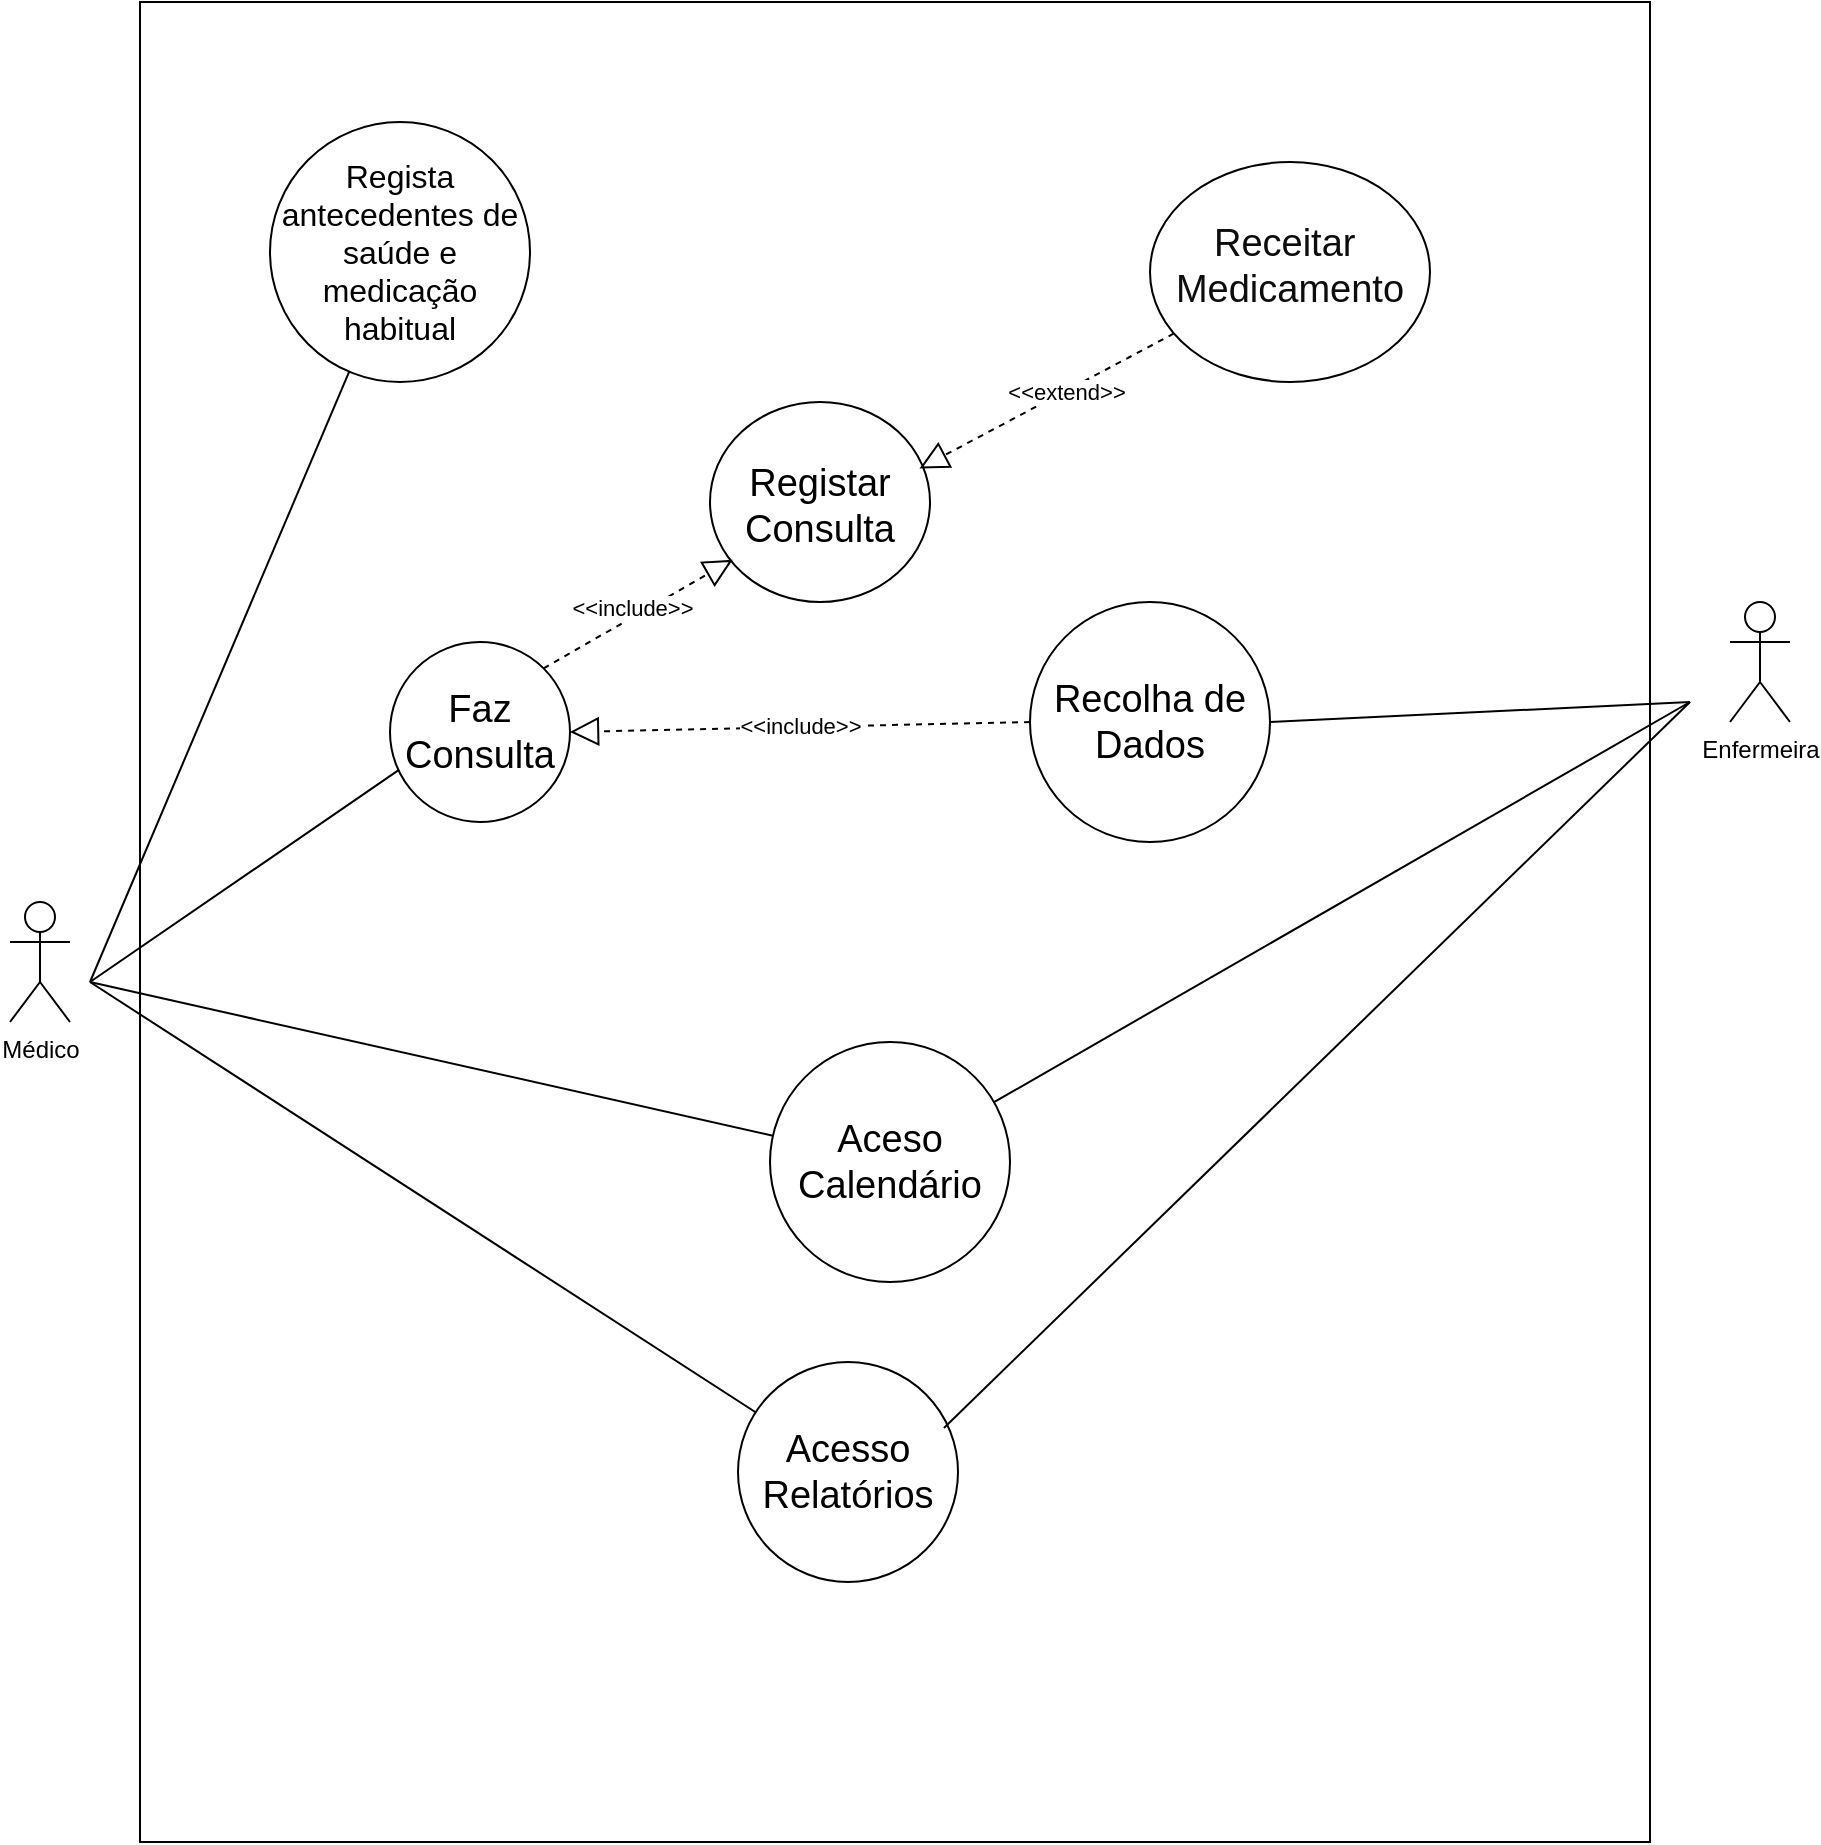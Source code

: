 <mxfile version="21.3.7" type="device" pages="3">
  <diagram name="Página-1" id="1w_DeECfMuDDpmLS-dLR">
    <mxGraphModel dx="1434" dy="699" grid="1" gridSize="10" guides="1" tooltips="1" connect="1" arrows="1" fold="1" page="1" pageScale="1" pageWidth="827" pageHeight="1169" math="0" shadow="0">
      <root>
        <mxCell id="0" />
        <mxCell id="1" parent="0" />
        <mxCell id="oIWiM_lApPMRn2i5tA39-24" value="" style="rounded=0;whiteSpace=wrap;html=1;" parent="1" vertex="1">
          <mxGeometry x="115" y="150" width="755" height="920" as="geometry" />
        </mxCell>
        <mxCell id="oIWiM_lApPMRn2i5tA39-1" value="Médico" style="shape=umlActor;verticalLabelPosition=bottom;verticalAlign=top;html=1;outlineConnect=0;" parent="1" vertex="1">
          <mxGeometry x="50" y="600" width="30" height="60" as="geometry" />
        </mxCell>
        <mxCell id="oIWiM_lApPMRn2i5tA39-4" value="&lt;br&gt;Registar &lt;br style=&quot;font-size: 19px;&quot;&gt;Consulta" style="ellipse;whiteSpace=wrap;html=1;verticalAlign=top;fontSize=19;" parent="1" vertex="1">
          <mxGeometry x="400" y="350" width="110" height="100" as="geometry" />
        </mxCell>
        <mxCell id="oIWiM_lApPMRn2i5tA39-25" value="&lt;font color=&quot;#0d0d0d&quot;&gt;&lt;br style=&quot;border-color: var(--border-color); font-family: Helvetica; font-size: 19px; font-style: normal; font-variant-ligatures: normal; font-variant-caps: normal; font-weight: 400; letter-spacing: normal; orphans: 2; text-align: center; text-indent: 0px; text-transform: none; widows: 2; word-spacing: 0px; -webkit-text-stroke-width: 0px; text-decoration-thickness: initial; text-decoration-style: initial; text-decoration-color: initial;&quot;&gt;&lt;span style=&quot;font-family: Helvetica; font-size: 19px; font-style: normal; font-variant-ligatures: normal; font-variant-caps: normal; font-weight: 400; letter-spacing: normal; orphans: 2; text-align: center; text-indent: 0px; text-transform: none; widows: 2; word-spacing: 0px; -webkit-text-stroke-width: 0px; text-decoration-thickness: initial; text-decoration-style: initial; text-decoration-color: initial; float: none; display: inline !important;&quot;&gt;Receitar&amp;nbsp;&lt;/span&gt;&lt;br style=&quot;border-color: var(--border-color); font-family: Helvetica; font-size: 19px; font-style: normal; font-variant-ligatures: normal; font-variant-caps: normal; font-weight: 400; letter-spacing: normal; orphans: 2; text-align: center; text-indent: 0px; text-transform: none; widows: 2; word-spacing: 0px; -webkit-text-stroke-width: 0px; text-decoration-thickness: initial; text-decoration-style: initial; text-decoration-color: initial;&quot;&gt;&lt;span style=&quot;font-family: Helvetica; font-size: 19px; font-style: normal; font-variant-ligatures: normal; font-variant-caps: normal; font-weight: 400; letter-spacing: normal; orphans: 2; text-align: center; text-indent: 0px; text-transform: none; widows: 2; word-spacing: 0px; -webkit-text-stroke-width: 0px; text-decoration-thickness: initial; text-decoration-style: initial; text-decoration-color: initial; float: none; display: inline !important;&quot;&gt;Medicamento&lt;/span&gt;&lt;/font&gt;" style="ellipse;whiteSpace=wrap;html=1;fontSize=19;verticalAlign=top;" parent="1" vertex="1">
          <mxGeometry x="620" y="230" width="140" height="110" as="geometry" />
        </mxCell>
        <mxCell id="oIWiM_lApPMRn2i5tA39-29" value="" style="endArrow=block;dashed=1;endFill=0;endSize=12;html=1;rounded=0;entryX=0.952;entryY=0.333;entryDx=0;entryDy=0;entryPerimeter=0;" parent="1" source="oIWiM_lApPMRn2i5tA39-25" target="oIWiM_lApPMRn2i5tA39-4" edge="1">
          <mxGeometry width="160" relative="1" as="geometry">
            <mxPoint x="430" y="490" as="sourcePoint" />
            <mxPoint x="320" y="495" as="targetPoint" />
          </mxGeometry>
        </mxCell>
        <mxCell id="EmzO-rkjlvO0Dj43OR_y-12" value="&amp;lt;&amp;lt;extend&amp;gt;&amp;gt;" style="edgeLabel;html=1;align=center;verticalAlign=middle;resizable=0;points=[];" parent="oIWiM_lApPMRn2i5tA39-29" vertex="1" connectable="0">
          <mxGeometry x="-0.153" y="1" relative="1" as="geometry">
            <mxPoint x="-1" as="offset" />
          </mxGeometry>
        </mxCell>
        <mxCell id="oIWiM_lApPMRn2i5tA39-33" value="&lt;font style=&quot;font-size: 19px;&quot;&gt;Aceso&lt;br&gt;Calendário&lt;/font&gt;" style="ellipse;whiteSpace=wrap;html=1;aspect=fixed;" parent="1" vertex="1">
          <mxGeometry x="430" y="670" width="120" height="120" as="geometry" />
        </mxCell>
        <mxCell id="oIWiM_lApPMRn2i5tA39-34" value="" style="endArrow=none;html=1;rounded=0;" parent="1" source="oIWiM_lApPMRn2i5tA39-33" edge="1">
          <mxGeometry width="50" height="50" relative="1" as="geometry">
            <mxPoint x="65" y="680" as="sourcePoint" />
            <mxPoint x="90" y="640" as="targetPoint" />
          </mxGeometry>
        </mxCell>
        <mxCell id="RvO5elhk4QBF8d52R7ZJ-1" value="&lt;font style=&quot;font-size: 19px;&quot;&gt;Acesso&lt;br&gt;Relatórios&lt;/font&gt;" style="ellipse;whiteSpace=wrap;html=1;aspect=fixed;" parent="1" vertex="1">
          <mxGeometry x="414" y="830" width="110" height="110" as="geometry" />
        </mxCell>
        <mxCell id="RvO5elhk4QBF8d52R7ZJ-2" value="" style="endArrow=none;html=1;rounded=0;" parent="1" target="RvO5elhk4QBF8d52R7ZJ-1" edge="1">
          <mxGeometry width="50" height="50" relative="1" as="geometry">
            <mxPoint x="90" y="640" as="sourcePoint" />
            <mxPoint x="180" y="690" as="targetPoint" />
          </mxGeometry>
        </mxCell>
        <mxCell id="RvO5elhk4QBF8d52R7ZJ-3" value="&lt;font style=&quot;font-size: 16px;&quot;&gt;Regista antecedentes de saúde e medicação habitual&lt;/font&gt;" style="ellipse;whiteSpace=wrap;html=1;aspect=fixed;" parent="1" vertex="1">
          <mxGeometry x="180" y="210" width="130" height="130" as="geometry" />
        </mxCell>
        <mxCell id="guI348JS_D7rri318Q_A-6" value="Enfermeira" style="shape=umlActor;verticalLabelPosition=bottom;verticalAlign=top;html=1;outlineConnect=0;" parent="1" vertex="1">
          <mxGeometry x="910" y="450" width="30" height="60" as="geometry" />
        </mxCell>
        <mxCell id="guI348JS_D7rri318Q_A-7" value="" style="endArrow=none;html=1;rounded=0;exitX=0.936;exitY=0.3;exitDx=0;exitDy=0;exitPerimeter=0;" parent="1" source="RvO5elhk4QBF8d52R7ZJ-1" edge="1">
          <mxGeometry width="50" height="50" relative="1" as="geometry">
            <mxPoint x="400" y="600" as="sourcePoint" />
            <mxPoint x="890" y="500" as="targetPoint" />
          </mxGeometry>
        </mxCell>
        <mxCell id="guI348JS_D7rri318Q_A-8" value="" style="endArrow=none;html=1;rounded=0;" parent="1" source="oIWiM_lApPMRn2i5tA39-33" edge="1">
          <mxGeometry width="50" height="50" relative="1" as="geometry">
            <mxPoint x="470" y="510" as="sourcePoint" />
            <mxPoint x="890" y="500" as="targetPoint" />
          </mxGeometry>
        </mxCell>
        <mxCell id="guI348JS_D7rri318Q_A-11" value="&lt;font style=&quot;font-size: 19px;&quot;&gt;Recolha de Dados&lt;/font&gt;" style="ellipse;whiteSpace=wrap;html=1;aspect=fixed;" parent="1" vertex="1">
          <mxGeometry x="560" y="450" width="120" height="120" as="geometry" />
        </mxCell>
        <mxCell id="EmzO-rkjlvO0Dj43OR_y-1" value="" style="endArrow=none;html=1;rounded=0;exitX=1;exitY=0.5;exitDx=0;exitDy=0;" parent="1" source="guI348JS_D7rri318Q_A-11" edge="1">
          <mxGeometry width="50" height="50" relative="1" as="geometry">
            <mxPoint x="690" y="460" as="sourcePoint" />
            <mxPoint x="890" y="500" as="targetPoint" />
          </mxGeometry>
        </mxCell>
        <mxCell id="EmzO-rkjlvO0Dj43OR_y-6" value="&amp;lt;&amp;lt;include&amp;gt;&amp;gt;" style="endArrow=block;dashed=1;endFill=0;endSize=12;html=1;rounded=0;exitX=0;exitY=0.5;exitDx=0;exitDy=0;entryX=1;entryY=0.5;entryDx=0;entryDy=0;" parent="1" source="guI348JS_D7rri318Q_A-11" target="qijQWYyviOywbdNgCcTW-2" edge="1">
          <mxGeometry width="160" relative="1" as="geometry">
            <mxPoint x="575" y="449.5" as="sourcePoint" />
            <mxPoint x="285" y="449.5" as="targetPoint" />
          </mxGeometry>
        </mxCell>
        <mxCell id="EmzO-rkjlvO0Dj43OR_y-9" value="" style="endArrow=none;html=1;rounded=0;" parent="1" target="RvO5elhk4QBF8d52R7ZJ-3" edge="1">
          <mxGeometry width="50" height="50" relative="1" as="geometry">
            <mxPoint x="90" y="640" as="sourcePoint" />
            <mxPoint x="140" y="470" as="targetPoint" />
          </mxGeometry>
        </mxCell>
        <mxCell id="EmzO-rkjlvO0Dj43OR_y-10" value="" style="endArrow=none;html=1;rounded=0;entryX=0.074;entryY=0.694;entryDx=0;entryDy=0;entryPerimeter=0;" parent="1" target="qijQWYyviOywbdNgCcTW-2" edge="1">
          <mxGeometry width="50" height="50" relative="1" as="geometry">
            <mxPoint x="90" y="640" as="sourcePoint" />
            <mxPoint x="160" y="470" as="targetPoint" />
          </mxGeometry>
        </mxCell>
        <mxCell id="qijQWYyviOywbdNgCcTW-2" value="&lt;font style=&quot;font-size: 19px;&quot;&gt;Faz Consulta&lt;/font&gt;" style="ellipse;whiteSpace=wrap;html=1;aspect=fixed;" parent="1" vertex="1">
          <mxGeometry x="240" y="470" width="90" height="90" as="geometry" />
        </mxCell>
        <mxCell id="qijQWYyviOywbdNgCcTW-4" value="" style="endArrow=block;dashed=1;endFill=0;endSize=12;html=1;rounded=0;exitX=1;exitY=0;exitDx=0;exitDy=0;entryX=0.103;entryY=0.789;entryDx=0;entryDy=0;entryPerimeter=0;" parent="1" source="qijQWYyviOywbdNgCcTW-2" target="oIWiM_lApPMRn2i5tA39-4" edge="1">
          <mxGeometry width="160" relative="1" as="geometry">
            <mxPoint x="330" y="520" as="sourcePoint" />
            <mxPoint x="490" y="520" as="targetPoint" />
            <Array as="points" />
          </mxGeometry>
        </mxCell>
        <mxCell id="qijQWYyviOywbdNgCcTW-5" value="&amp;lt;&amp;lt;include&amp;gt;&amp;gt;" style="edgeLabel;html=1;align=center;verticalAlign=middle;resizable=0;points=[];" parent="qijQWYyviOywbdNgCcTW-4" vertex="1" connectable="0">
          <mxGeometry x="0.363" y="-2" relative="1" as="geometry">
            <mxPoint x="-22" y="5" as="offset" />
          </mxGeometry>
        </mxCell>
      </root>
    </mxGraphModel>
  </diagram>
  <diagram id="nk8O6r01lYEmOdhttZfm" name="Página-2">
    <mxGraphModel dx="1434" dy="699" grid="1" gridSize="10" guides="1" tooltips="1" connect="1" arrows="1" fold="1" page="1" pageScale="1" pageWidth="827" pageHeight="1169" math="0" shadow="0">
      <root>
        <mxCell id="0" />
        <mxCell id="1" parent="0" />
        <mxCell id="QAnONWeoFSv54y2Q4ifa-3" value="" style="rounded=0;whiteSpace=wrap;html=1;" parent="1" vertex="1">
          <mxGeometry x="120" y="90" width="690" height="840" as="geometry" />
        </mxCell>
        <mxCell id="QAnONWeoFSv54y2Q4ifa-1" value="Administrativo" style="shape=umlActor;verticalLabelPosition=bottom;verticalAlign=top;html=1;outlineConnect=0;" parent="1" vertex="1">
          <mxGeometry x="50" y="340" width="30" height="60" as="geometry" />
        </mxCell>
        <mxCell id="QAnONWeoFSv54y2Q4ifa-5" value="&lt;font style=&quot;font-size: 19px;&quot;&gt;Registar&lt;br&gt;Utente&lt;/font&gt;" style="ellipse;whiteSpace=wrap;html=1;aspect=fixed;" parent="1" vertex="1">
          <mxGeometry x="270" y="100" width="110" height="110" as="geometry" />
        </mxCell>
        <mxCell id="QAnONWeoFSv54y2Q4ifa-6" value="" style="endArrow=none;html=1;rounded=0;entryX=0;entryY=0.5;entryDx=0;entryDy=0;" parent="1" target="QAnONWeoFSv54y2Q4ifa-5" edge="1">
          <mxGeometry width="50" height="50" relative="1" as="geometry">
            <mxPoint x="110" y="380" as="sourcePoint" />
            <mxPoint x="150" y="250" as="targetPoint" />
          </mxGeometry>
        </mxCell>
        <mxCell id="QAnONWeoFSv54y2Q4ifa-7" value="&lt;font style=&quot;font-size: 19px;&quot;&gt;Gerar&lt;br&gt;Relatórios&lt;/font&gt;" style="ellipse;whiteSpace=wrap;html=1;aspect=fixed;" parent="1" vertex="1">
          <mxGeometry x="270" y="460" width="110" height="110" as="geometry" />
        </mxCell>
        <mxCell id="QAnONWeoFSv54y2Q4ifa-8" value="" style="endArrow=none;html=1;rounded=0;" parent="1" target="QAnONWeoFSv54y2Q4ifa-7" edge="1">
          <mxGeometry width="50" height="50" relative="1" as="geometry">
            <mxPoint x="110" y="380" as="sourcePoint" />
            <mxPoint x="190" y="300" as="targetPoint" />
          </mxGeometry>
        </mxCell>
        <mxCell id="QAnONWeoFSv54y2Q4ifa-9" value="" style="endArrow=block;dashed=1;endFill=0;endSize=12;html=1;rounded=0;" parent="1" source="QAnONWeoFSv54y2Q4ifa-10" target="QAnONWeoFSv54y2Q4ifa-7" edge="1">
          <mxGeometry width="160" relative="1" as="geometry">
            <mxPoint x="350" y="337.25" as="sourcePoint" />
            <mxPoint x="500" y="342.75" as="targetPoint" />
          </mxGeometry>
        </mxCell>
        <mxCell id="MhMOBkeQKoX7OT9bnIqv-1" value="&amp;lt;&amp;lt;extend&amp;gt;&amp;gt;" style="edgeLabel;html=1;align=center;verticalAlign=middle;resizable=0;points=[];" parent="QAnONWeoFSv54y2Q4ifa-9" vertex="1" connectable="0">
          <mxGeometry x="-0.389" relative="1" as="geometry">
            <mxPoint as="offset" />
          </mxGeometry>
        </mxCell>
        <mxCell id="QAnONWeoFSv54y2Q4ifa-10" value="Relatório&lt;br&gt;Colaboradores" style="ellipse;whiteSpace=wrap;html=1;aspect=fixed;" parent="1" vertex="1">
          <mxGeometry x="160" y="640" width="80" height="80" as="geometry" />
        </mxCell>
        <mxCell id="QAnONWeoFSv54y2Q4ifa-11" value="Relatório&lt;br&gt;Dados Estatísticos" style="ellipse;whiteSpace=wrap;html=1;aspect=fixed;" parent="1" vertex="1">
          <mxGeometry x="470" y="730" width="80" height="80" as="geometry" />
        </mxCell>
        <mxCell id="QAnONWeoFSv54y2Q4ifa-12" value="Relatório&lt;br&gt;Consultas" style="ellipse;whiteSpace=wrap;html=1;aspect=fixed;" parent="1" vertex="1">
          <mxGeometry x="320" y="680" width="80" height="80" as="geometry" />
        </mxCell>
        <mxCell id="QAnONWeoFSv54y2Q4ifa-13" value="&lt;font style=&quot;font-size: 19px;&quot;&gt;Criar&lt;br&gt;Calendário&lt;/font&gt;" style="ellipse;whiteSpace=wrap;html=1;aspect=fixed;" parent="1" vertex="1">
          <mxGeometry x="380" y="190" width="110" height="110" as="geometry" />
        </mxCell>
        <mxCell id="QAnONWeoFSv54y2Q4ifa-14" value="&lt;font style=&quot;font-size: 19px;&quot;&gt;Gestão de&lt;br&gt;Equipamentos&lt;/font&gt;" style="ellipse;whiteSpace=wrap;html=1;aspect=fixed;" parent="1" vertex="1">
          <mxGeometry x="370" y="330" width="130" height="130" as="geometry" />
        </mxCell>
        <mxCell id="QAnONWeoFSv54y2Q4ifa-15" value="" style="endArrow=none;html=1;rounded=0;" parent="1" target="QAnONWeoFSv54y2Q4ifa-13" edge="1">
          <mxGeometry width="50" height="50" relative="1" as="geometry">
            <mxPoint x="110" y="380" as="sourcePoint" />
            <mxPoint x="290" y="270" as="targetPoint" />
          </mxGeometry>
        </mxCell>
        <mxCell id="QAnONWeoFSv54y2Q4ifa-16" value="" style="endArrow=none;html=1;rounded=0;" parent="1" source="QAnONWeoFSv54y2Q4ifa-14" edge="1">
          <mxGeometry width="50" height="50" relative="1" as="geometry">
            <mxPoint x="230" y="410" as="sourcePoint" />
            <mxPoint x="110" y="380" as="targetPoint" />
          </mxGeometry>
        </mxCell>
        <mxCell id="QAnONWeoFSv54y2Q4ifa-17" value="" style="endArrow=block;dashed=1;endFill=0;endSize=12;html=1;rounded=0;" parent="1" source="QAnONWeoFSv54y2Q4ifa-12" target="QAnONWeoFSv54y2Q4ifa-7" edge="1">
          <mxGeometry width="160" relative="1" as="geometry">
            <mxPoint x="300" y="600" as="sourcePoint" />
            <mxPoint x="460" y="600" as="targetPoint" />
          </mxGeometry>
        </mxCell>
        <mxCell id="MhMOBkeQKoX7OT9bnIqv-2" value="&amp;lt;&amp;lt;extend&amp;gt;&amp;gt;" style="edgeLabel;html=1;align=center;verticalAlign=middle;resizable=0;points=[];" parent="QAnONWeoFSv54y2Q4ifa-17" vertex="1" connectable="0">
          <mxGeometry x="-0.355" relative="1" as="geometry">
            <mxPoint as="offset" />
          </mxGeometry>
        </mxCell>
        <mxCell id="QAnONWeoFSv54y2Q4ifa-18" value="" style="endArrow=block;dashed=1;endFill=0;endSize=12;html=1;rounded=0;entryX=1;entryY=1;entryDx=0;entryDy=0;" parent="1" source="QAnONWeoFSv54y2Q4ifa-11" target="QAnONWeoFSv54y2Q4ifa-7" edge="1">
          <mxGeometry width="160" relative="1" as="geometry">
            <mxPoint x="330" y="470" as="sourcePoint" />
            <mxPoint x="490" y="470" as="targetPoint" />
          </mxGeometry>
        </mxCell>
        <mxCell id="MhMOBkeQKoX7OT9bnIqv-3" value="&amp;lt;&amp;lt;extend&amp;gt;&amp;gt;" style="edgeLabel;html=1;align=center;verticalAlign=middle;resizable=0;points=[];" parent="QAnONWeoFSv54y2Q4ifa-18" vertex="1" connectable="0">
          <mxGeometry x="-0.272" y="1" relative="1" as="geometry">
            <mxPoint y="-1" as="offset" />
          </mxGeometry>
        </mxCell>
        <mxCell id="ZM9wu_UBtsQLSvmdLrs5-1" value="DGS" style="shape=umlActor;verticalLabelPosition=bottom;verticalAlign=top;html=1;" parent="1" vertex="1">
          <mxGeometry x="50" y="790" width="30" height="60" as="geometry" />
        </mxCell>
        <mxCell id="ZM9wu_UBtsQLSvmdLrs5-4" value="" style="endArrow=none;html=1;rounded=0;entryX=0.262;entryY=0.954;entryDx=0;entryDy=0;entryPerimeter=0;" parent="1" target="QAnONWeoFSv54y2Q4ifa-11" edge="1">
          <mxGeometry width="50" height="50" relative="1" as="geometry">
            <mxPoint x="90" y="830" as="sourcePoint" />
            <mxPoint x="440" y="700" as="targetPoint" />
          </mxGeometry>
        </mxCell>
        <mxCell id="ZM9wu_UBtsQLSvmdLrs5-5" value="" style="endArrow=none;html=1;rounded=0;entryX=0;entryY=1;entryDx=0;entryDy=0;" parent="1" target="QAnONWeoFSv54y2Q4ifa-12" edge="1">
          <mxGeometry width="50" height="50" relative="1" as="geometry">
            <mxPoint x="90" y="830" as="sourcePoint" />
            <mxPoint x="140" y="780" as="targetPoint" />
          </mxGeometry>
        </mxCell>
        <mxCell id="ZM9wu_UBtsQLSvmdLrs5-6" value="" style="endArrow=none;html=1;rounded=0;entryX=0.251;entryY=0.946;entryDx=0;entryDy=0;entryPerimeter=0;" parent="1" target="QAnONWeoFSv54y2Q4ifa-10" edge="1">
          <mxGeometry width="50" height="50" relative="1" as="geometry">
            <mxPoint x="90" y="830" as="sourcePoint" />
            <mxPoint x="140" y="780" as="targetPoint" />
          </mxGeometry>
        </mxCell>
        <mxCell id="gDNzT2ltJoEjd0pcHR_6-1" value="Text" style="text;html=1;align=center;verticalAlign=middle;resizable=0;points=[];autosize=1;strokeColor=none;fillColor=none;" parent="1" vertex="1">
          <mxGeometry x="890" y="398" width="40" height="30" as="geometry" />
        </mxCell>
      </root>
    </mxGraphModel>
  </diagram>
  <diagram id="XhdVeTx2Ln5b7P_B0mx9" name="Página-3">
    <mxGraphModel dx="1434" dy="699" grid="1" gridSize="10" guides="1" tooltips="1" connect="1" arrows="1" fold="1" page="1" pageScale="1" pageWidth="827" pageHeight="1169" math="0" shadow="0">
      <root>
        <mxCell id="0" />
        <mxCell id="1" parent="0" />
        <mxCell id="zQDAYN1wuLQS0TeInhjL-1" value="Motorista" style="shape=umlActor;verticalLabelPosition=bottom;verticalAlign=top;html=1;outlineConnect=0;" parent="1" vertex="1">
          <mxGeometry x="60" y="320" width="30" height="60" as="geometry" />
        </mxCell>
        <mxCell id="zQDAYN1wuLQS0TeInhjL-3" value="" style="rounded=0;whiteSpace=wrap;html=1;" parent="1" vertex="1">
          <mxGeometry x="120" y="130" width="630" height="530" as="geometry" />
        </mxCell>
        <mxCell id="zQDAYN1wuLQS0TeInhjL-7" value="&lt;font style=&quot;font-size: 19px;&quot;&gt;Acesso&lt;br&gt;Calendário&lt;/font&gt;" style="ellipse;whiteSpace=wrap;html=1;aspect=fixed;" parent="1" vertex="1">
          <mxGeometry x="225" y="180" width="140" height="140" as="geometry" />
        </mxCell>
        <mxCell id="zQDAYN1wuLQS0TeInhjL-8" value="" style="endArrow=none;html=1;rounded=0;" parent="1" target="zQDAYN1wuLQS0TeInhjL-7" edge="1">
          <mxGeometry width="50" height="50" relative="1" as="geometry">
            <mxPoint x="100" y="370" as="sourcePoint" />
            <mxPoint x="150" y="320" as="targetPoint" />
          </mxGeometry>
        </mxCell>
        <mxCell id="ha9soHPIU7hjE6p_GVuu-1" value="&lt;font style=&quot;font-size: 19px;&quot;&gt;Registar&lt;br&gt;Despesas&lt;/font&gt;" style="ellipse;whiteSpace=wrap;html=1;aspect=fixed;" parent="1" vertex="1">
          <mxGeometry x="230" y="380" width="130" height="130" as="geometry" />
        </mxCell>
        <mxCell id="ha9soHPIU7hjE6p_GVuu-2" value="" style="endArrow=none;html=1;rounded=0;" parent="1" target="ha9soHPIU7hjE6p_GVuu-1" edge="1">
          <mxGeometry width="50" height="50" relative="1" as="geometry">
            <mxPoint x="100" y="370" as="sourcePoint" />
            <mxPoint x="170" y="360" as="targetPoint" />
          </mxGeometry>
        </mxCell>
        <mxCell id="ha9soHPIU7hjE6p_GVuu-3" value="" style="endArrow=block;dashed=1;endFill=0;endSize=12;html=1;rounded=0;exitX=1;exitY=0;exitDx=0;exitDy=0;" parent="1" source="ha9soHPIU7hjE6p_GVuu-1" target="ha9soHPIU7hjE6p_GVuu-4" edge="1">
          <mxGeometry width="160" relative="1" as="geometry">
            <mxPoint x="370" y="430" as="sourcePoint" />
            <mxPoint x="490" y="430" as="targetPoint" />
          </mxGeometry>
        </mxCell>
        <mxCell id="IWsuGDMKY-UALLxSITiT-1" value="&amp;lt;&amp;lt;include&amp;gt;&amp;gt;" style="edgeLabel;html=1;align=center;verticalAlign=middle;resizable=0;points=[];" parent="ha9soHPIU7hjE6p_GVuu-3" vertex="1" connectable="0">
          <mxGeometry x="0.237" y="-2" relative="1" as="geometry">
            <mxPoint as="offset" />
          </mxGeometry>
        </mxCell>
        <mxCell id="ha9soHPIU7hjE6p_GVuu-4" value="&lt;font style=&quot;font-size: 19px;&quot;&gt;Combustível&lt;/font&gt;" style="ellipse;whiteSpace=wrap;html=1;aspect=fixed;" parent="1" vertex="1">
          <mxGeometry x="490" y="250" width="110" height="110" as="geometry" />
        </mxCell>
        <mxCell id="ha9soHPIU7hjE6p_GVuu-5" value="&lt;font style=&quot;font-size: 19px;&quot;&gt;Portagens&lt;br&gt;(se aplicável)&lt;br&gt;&lt;/font&gt;" style="ellipse;whiteSpace=wrap;html=1;aspect=fixed;" parent="1" vertex="1">
          <mxGeometry x="540" y="375" width="120" height="120" as="geometry" />
        </mxCell>
        <mxCell id="r8WhObS8hoLC30MIOhvL-1" value="" style="endArrow=block;dashed=1;endFill=0;endSize=12;html=1;rounded=0;entryX=0;entryY=0.5;entryDx=0;entryDy=0;" parent="1" source="ha9soHPIU7hjE6p_GVuu-1" target="ha9soHPIU7hjE6p_GVuu-5" edge="1">
          <mxGeometry width="160" relative="1" as="geometry">
            <mxPoint x="370" y="438" as="sourcePoint" />
            <mxPoint x="429" y="435" as="targetPoint" />
          </mxGeometry>
        </mxCell>
        <mxCell id="IWsuGDMKY-UALLxSITiT-2" value="&amp;lt;&amp;lt;include&amp;gt;&amp;gt;" style="edgeLabel;html=1;align=center;verticalAlign=middle;resizable=0;points=[];" parent="r8WhObS8hoLC30MIOhvL-1" vertex="1" connectable="0">
          <mxGeometry x="0.224" y="2" relative="1" as="geometry">
            <mxPoint x="-8" as="offset" />
          </mxGeometry>
        </mxCell>
        <mxCell id="r8WhObS8hoLC30MIOhvL-2" value="" style="endArrow=block;dashed=1;endFill=0;endSize=12;html=1;rounded=0;exitX=0.769;exitY=0.923;exitDx=0;exitDy=0;exitPerimeter=0;" parent="1" source="ha9soHPIU7hjE6p_GVuu-1" target="r8WhObS8hoLC30MIOhvL-3" edge="1">
          <mxGeometry width="160" relative="1" as="geometry">
            <mxPoint x="340" y="540" as="sourcePoint" />
            <mxPoint x="490" y="530" as="targetPoint" />
          </mxGeometry>
        </mxCell>
        <mxCell id="IWsuGDMKY-UALLxSITiT-3" value="&amp;lt;&amp;lt;include&amp;gt;&amp;gt;" style="edgeLabel;html=1;align=center;verticalAlign=middle;resizable=0;points=[];" parent="r8WhObS8hoLC30MIOhvL-2" vertex="1" connectable="0">
          <mxGeometry x="-0.295" y="-2" relative="1" as="geometry">
            <mxPoint as="offset" />
          </mxGeometry>
        </mxCell>
        <mxCell id="r8WhObS8hoLC30MIOhvL-3" value="&lt;font style=&quot;font-size: 19px;&quot;&gt;Mapa de km&lt;/font&gt;" style="ellipse;whiteSpace=wrap;html=1;aspect=fixed;" parent="1" vertex="1">
          <mxGeometry x="460" y="530" width="100" height="100" as="geometry" />
        </mxCell>
      </root>
    </mxGraphModel>
  </diagram>
</mxfile>
